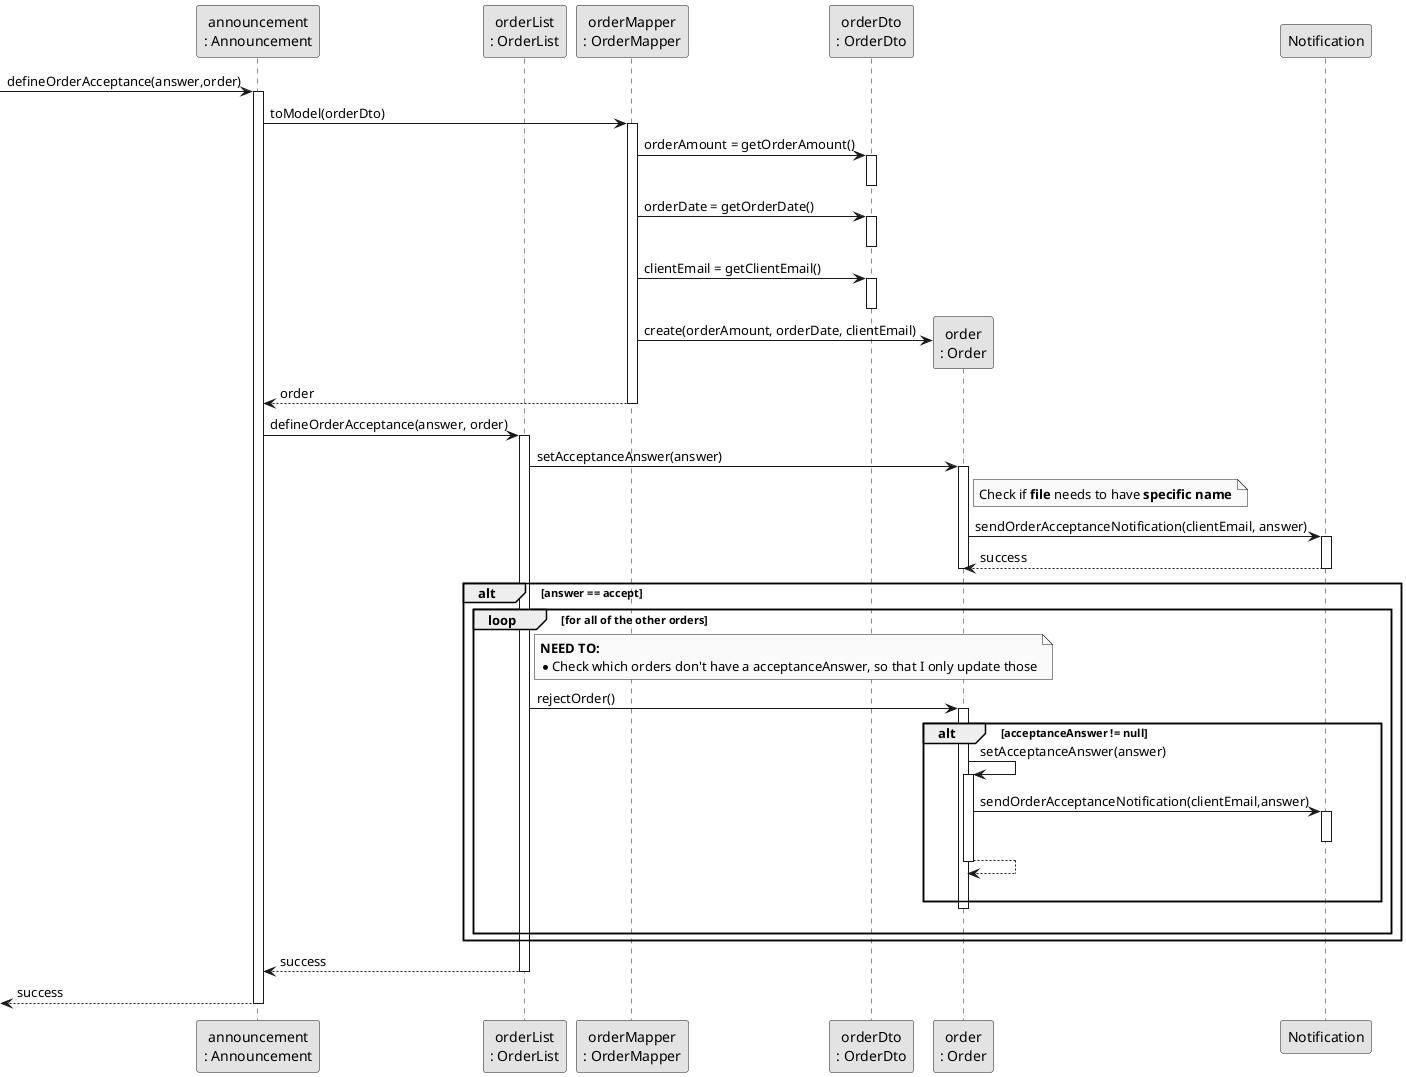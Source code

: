 @startuml
skinparam monochrome true
skinparam packageStyle rectangle
skinparam shadowing false


participant "announcement\n: Announcement" as Announce
participant "orderList\n: OrderList" as OrderList
participant "orderMapper\n: OrderMapper" as OrderMapper
participant "orderDto\n: OrderDto" as OrderDTO
participant "order\n: Order" as Order



    -> Announce : defineOrderAcceptance(answer,order)
    activate Announce

    Announce -> OrderMapper: toModel(orderDto)
    activate OrderMapper

    OrderMapper -> OrderDTO : orderAmount = getOrderAmount()
    activate OrderDTO
    deactivate OrderDTO

    OrderMapper -> OrderDTO : orderDate = getOrderDate()
    activate OrderDTO
    deactivate OrderDTO

    OrderMapper -> OrderDTO : clientEmail = getClientEmail()
    activate OrderDTO
    deactivate OrderDTO

    OrderMapper -> Order** : create(orderAmount, orderDate, clientEmail)

    OrderMapper --> Announce : order
    deactivate OrderMapper

    Announce -> OrderList : defineOrderAcceptance(answer, order)
    activate OrderList

    OrderList -> Order : setAcceptanceAnswer(answer)
                activate Order

                    note right Order
                        Check if **file** needs to have **specific name**
                    end note

    Order -> Notification: sendOrderAcceptanceNotification(clientEmail, answer)
    activate Notification
    Notification --> Order : success
    deactivate Notification

    deactivate Order
        alt answer == accept

            loop for all of the other orders
                note right OrderList
                    **NEED TO:**
                    * Check which orders don't have a acceptanceAnswer, so that I only update those
                end note

            OrderList -> Order : rejectOrder()
            activate Order

            alt acceptanceAnswer != null
            Order -> Order : setAcceptanceAnswer(answer)
            activate Order

            Order -> Notification: sendOrderAcceptanceNotification(clientEmail,answer)
            activate Notification
            deactivate Notification

            Order --> Order:
            deactivate Order
             |||
            end alt
            deactivate Order
            |||
            end loop

        end alt
    OrderList --> Announce: success
    deactivate OrderList

    <-- Announce: success
    deactivate Announce




@enduml